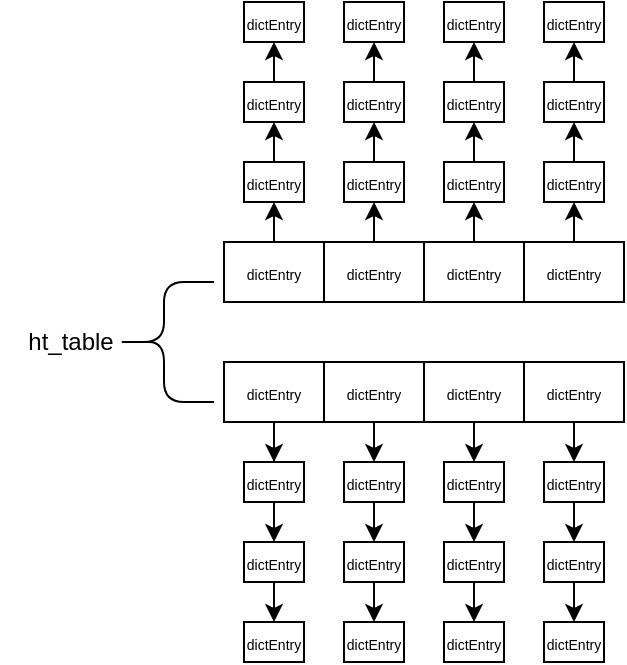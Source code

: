 <mxfile version="24.7.6">
  <diagram name="第 1 页" id="1-SlS3tyV0vHm_q7h1zd">
    <mxGraphModel dx="896" dy="1763" grid="1" gridSize="10" guides="1" tooltips="1" connect="1" arrows="1" fold="1" page="1" pageScale="1" pageWidth="827" pageHeight="1169" math="0" shadow="0">
      <root>
        <mxCell id="0" />
        <mxCell id="1" parent="0" />
        <mxCell id="YqOsHQOTy-0xBnUob16i-38" style="edgeStyle=orthogonalEdgeStyle;rounded=0;orthogonalLoop=1;jettySize=auto;html=1;entryX=0.5;entryY=0;entryDx=0;entryDy=0;" edge="1" parent="1" source="YqOsHQOTy-0xBnUob16i-1" target="YqOsHQOTy-0xBnUob16i-4">
          <mxGeometry relative="1" as="geometry" />
        </mxCell>
        <mxCell id="YqOsHQOTy-0xBnUob16i-1" value="&lt;span style=&quot;font-size: 7px; text-wrap: nowrap;&quot;&gt;dictEntry&lt;/span&gt;" style="rounded=0;whiteSpace=wrap;html=1;" vertex="1" parent="1">
          <mxGeometry x="150" y="170" width="50" height="30" as="geometry" />
        </mxCell>
        <mxCell id="YqOsHQOTy-0xBnUob16i-41" style="edgeStyle=orthogonalEdgeStyle;rounded=0;orthogonalLoop=1;jettySize=auto;html=1;exitX=0.5;exitY=1;exitDx=0;exitDy=0;entryX=0.5;entryY=0;entryDx=0;entryDy=0;" edge="1" parent="1" source="YqOsHQOTy-0xBnUob16i-2" target="YqOsHQOTy-0xBnUob16i-9">
          <mxGeometry relative="1" as="geometry" />
        </mxCell>
        <mxCell id="YqOsHQOTy-0xBnUob16i-2" value="&lt;span style=&quot;font-size: 7px; text-wrap: nowrap;&quot;&gt;dictEntry&lt;/span&gt;" style="rounded=0;whiteSpace=wrap;html=1;" vertex="1" parent="1">
          <mxGeometry x="200" y="170" width="50" height="30" as="geometry" />
        </mxCell>
        <mxCell id="YqOsHQOTy-0xBnUob16i-39" style="edgeStyle=orthogonalEdgeStyle;rounded=0;orthogonalLoop=1;jettySize=auto;html=1;exitX=0.5;exitY=1;exitDx=0;exitDy=0;entryX=0.5;entryY=0;entryDx=0;entryDy=0;" edge="1" parent="1" source="YqOsHQOTy-0xBnUob16i-4" target="YqOsHQOTy-0xBnUob16i-7">
          <mxGeometry relative="1" as="geometry" />
        </mxCell>
        <mxCell id="YqOsHQOTy-0xBnUob16i-4" value="&lt;span style=&quot;text-wrap: nowrap;&quot;&gt;&lt;font style=&quot;font-size: 7px;&quot;&gt;dictEntry&lt;/font&gt;&lt;/span&gt;" style="rounded=0;whiteSpace=wrap;html=1;" vertex="1" parent="1">
          <mxGeometry x="160" y="220" width="30" height="20" as="geometry" />
        </mxCell>
        <mxCell id="YqOsHQOTy-0xBnUob16i-40" style="edgeStyle=orthogonalEdgeStyle;rounded=0;orthogonalLoop=1;jettySize=auto;html=1;exitX=0.5;exitY=1;exitDx=0;exitDy=0;entryX=0.5;entryY=0;entryDx=0;entryDy=0;" edge="1" parent="1" source="YqOsHQOTy-0xBnUob16i-7" target="YqOsHQOTy-0xBnUob16i-8">
          <mxGeometry relative="1" as="geometry" />
        </mxCell>
        <mxCell id="YqOsHQOTy-0xBnUob16i-7" value="&lt;span style=&quot;font-size: 7px; text-wrap: nowrap;&quot;&gt;dictEntry&lt;/span&gt;" style="rounded=0;whiteSpace=wrap;html=1;" vertex="1" parent="1">
          <mxGeometry x="160" y="260" width="30" height="20" as="geometry" />
        </mxCell>
        <mxCell id="YqOsHQOTy-0xBnUob16i-8" value="&lt;span style=&quot;font-size: 7px; text-wrap: nowrap;&quot;&gt;dictEntry&lt;/span&gt;" style="rounded=0;whiteSpace=wrap;html=1;" vertex="1" parent="1">
          <mxGeometry x="160" y="300" width="30" height="20" as="geometry" />
        </mxCell>
        <mxCell id="YqOsHQOTy-0xBnUob16i-42" style="edgeStyle=orthogonalEdgeStyle;rounded=0;orthogonalLoop=1;jettySize=auto;html=1;exitX=0.5;exitY=1;exitDx=0;exitDy=0;entryX=0.5;entryY=0;entryDx=0;entryDy=0;" edge="1" parent="1" source="YqOsHQOTy-0xBnUob16i-9" target="YqOsHQOTy-0xBnUob16i-10">
          <mxGeometry relative="1" as="geometry" />
        </mxCell>
        <mxCell id="YqOsHQOTy-0xBnUob16i-9" value="&lt;span style=&quot;font-size: 7px; text-wrap: nowrap;&quot;&gt;dictEntry&lt;/span&gt;" style="rounded=0;whiteSpace=wrap;html=1;" vertex="1" parent="1">
          <mxGeometry x="210" y="220" width="30" height="20" as="geometry" />
        </mxCell>
        <mxCell id="YqOsHQOTy-0xBnUob16i-43" style="edgeStyle=orthogonalEdgeStyle;rounded=0;orthogonalLoop=1;jettySize=auto;html=1;exitX=0.5;exitY=1;exitDx=0;exitDy=0;entryX=0.5;entryY=0;entryDx=0;entryDy=0;" edge="1" parent="1" source="YqOsHQOTy-0xBnUob16i-10" target="YqOsHQOTy-0xBnUob16i-11">
          <mxGeometry relative="1" as="geometry" />
        </mxCell>
        <mxCell id="YqOsHQOTy-0xBnUob16i-10" value="&lt;span style=&quot;font-size: 7px; text-wrap: nowrap;&quot;&gt;dictEntry&lt;/span&gt;" style="rounded=0;whiteSpace=wrap;html=1;" vertex="1" parent="1">
          <mxGeometry x="210" y="260" width="30" height="20" as="geometry" />
        </mxCell>
        <mxCell id="YqOsHQOTy-0xBnUob16i-11" value="&lt;span style=&quot;font-size: 7px; text-wrap: nowrap;&quot;&gt;dictEntry&lt;/span&gt;" style="rounded=0;whiteSpace=wrap;html=1;" vertex="1" parent="1">
          <mxGeometry x="210" y="300" width="30" height="20" as="geometry" />
        </mxCell>
        <mxCell id="YqOsHQOTy-0xBnUob16i-44" style="edgeStyle=orthogonalEdgeStyle;rounded=0;orthogonalLoop=1;jettySize=auto;html=1;exitX=0.5;exitY=1;exitDx=0;exitDy=0;entryX=0.5;entryY=0;entryDx=0;entryDy=0;" edge="1" parent="1" source="YqOsHQOTy-0xBnUob16i-12" target="YqOsHQOTy-0xBnUob16i-14">
          <mxGeometry relative="1" as="geometry" />
        </mxCell>
        <mxCell id="YqOsHQOTy-0xBnUob16i-12" value="&lt;span style=&quot;font-size: 7px; text-wrap: nowrap;&quot;&gt;dictEntry&lt;/span&gt;" style="rounded=0;whiteSpace=wrap;html=1;" vertex="1" parent="1">
          <mxGeometry x="250" y="170" width="50" height="30" as="geometry" />
        </mxCell>
        <mxCell id="YqOsHQOTy-0xBnUob16i-45" style="edgeStyle=orthogonalEdgeStyle;rounded=0;orthogonalLoop=1;jettySize=auto;html=1;exitX=0.5;exitY=1;exitDx=0;exitDy=0;entryX=0.5;entryY=0;entryDx=0;entryDy=0;" edge="1" parent="1" source="YqOsHQOTy-0xBnUob16i-14" target="YqOsHQOTy-0xBnUob16i-15">
          <mxGeometry relative="1" as="geometry" />
        </mxCell>
        <mxCell id="YqOsHQOTy-0xBnUob16i-14" value="&lt;span style=&quot;font-size: 7px; text-wrap: nowrap;&quot;&gt;dictEntry&lt;/span&gt;" style="rounded=0;whiteSpace=wrap;html=1;" vertex="1" parent="1">
          <mxGeometry x="260" y="220" width="30" height="20" as="geometry" />
        </mxCell>
        <mxCell id="YqOsHQOTy-0xBnUob16i-46" style="edgeStyle=orthogonalEdgeStyle;rounded=0;orthogonalLoop=1;jettySize=auto;html=1;exitX=0.5;exitY=1;exitDx=0;exitDy=0;entryX=0.5;entryY=0;entryDx=0;entryDy=0;" edge="1" parent="1" source="YqOsHQOTy-0xBnUob16i-15" target="YqOsHQOTy-0xBnUob16i-16">
          <mxGeometry relative="1" as="geometry" />
        </mxCell>
        <mxCell id="YqOsHQOTy-0xBnUob16i-15" value="&lt;span style=&quot;font-size: 7px; text-wrap: nowrap;&quot;&gt;dictEntry&lt;/span&gt;" style="rounded=0;whiteSpace=wrap;html=1;" vertex="1" parent="1">
          <mxGeometry x="260" y="260" width="30" height="20" as="geometry" />
        </mxCell>
        <mxCell id="YqOsHQOTy-0xBnUob16i-16" value="&lt;span style=&quot;font-size: 7px; text-wrap: nowrap;&quot;&gt;dictEntry&lt;/span&gt;" style="rounded=0;whiteSpace=wrap;html=1;" vertex="1" parent="1">
          <mxGeometry x="260" y="300" width="30" height="20" as="geometry" />
        </mxCell>
        <mxCell id="YqOsHQOTy-0xBnUob16i-47" style="edgeStyle=orthogonalEdgeStyle;rounded=0;orthogonalLoop=1;jettySize=auto;html=1;exitX=0.5;exitY=1;exitDx=0;exitDy=0;entryX=0.5;entryY=0;entryDx=0;entryDy=0;" edge="1" parent="1" source="YqOsHQOTy-0xBnUob16i-17" target="YqOsHQOTy-0xBnUob16i-19">
          <mxGeometry relative="1" as="geometry" />
        </mxCell>
        <mxCell id="YqOsHQOTy-0xBnUob16i-17" value="&lt;span style=&quot;font-size: 7px; text-wrap: nowrap;&quot;&gt;dictEntry&lt;/span&gt;" style="rounded=0;whiteSpace=wrap;html=1;" vertex="1" parent="1">
          <mxGeometry x="300" y="170" width="50" height="30" as="geometry" />
        </mxCell>
        <mxCell id="YqOsHQOTy-0xBnUob16i-48" style="edgeStyle=orthogonalEdgeStyle;rounded=0;orthogonalLoop=1;jettySize=auto;html=1;exitX=0.5;exitY=1;exitDx=0;exitDy=0;entryX=0.5;entryY=0;entryDx=0;entryDy=0;" edge="1" parent="1" source="YqOsHQOTy-0xBnUob16i-19" target="YqOsHQOTy-0xBnUob16i-20">
          <mxGeometry relative="1" as="geometry" />
        </mxCell>
        <mxCell id="YqOsHQOTy-0xBnUob16i-19" value="&lt;span style=&quot;font-size: 7px; text-wrap: nowrap;&quot;&gt;dictEntry&lt;/span&gt;" style="rounded=0;whiteSpace=wrap;html=1;" vertex="1" parent="1">
          <mxGeometry x="310" y="220" width="30" height="20" as="geometry" />
        </mxCell>
        <mxCell id="YqOsHQOTy-0xBnUob16i-49" style="edgeStyle=orthogonalEdgeStyle;rounded=0;orthogonalLoop=1;jettySize=auto;html=1;exitX=0.5;exitY=1;exitDx=0;exitDy=0;entryX=0.5;entryY=0;entryDx=0;entryDy=0;" edge="1" parent="1" source="YqOsHQOTy-0xBnUob16i-20" target="YqOsHQOTy-0xBnUob16i-21">
          <mxGeometry relative="1" as="geometry" />
        </mxCell>
        <mxCell id="YqOsHQOTy-0xBnUob16i-20" value="&lt;span style=&quot;font-size: 7px; text-wrap: nowrap;&quot;&gt;dictEntry&lt;/span&gt;" style="rounded=0;whiteSpace=wrap;html=1;" vertex="1" parent="1">
          <mxGeometry x="310" y="260" width="30" height="20" as="geometry" />
        </mxCell>
        <mxCell id="YqOsHQOTy-0xBnUob16i-21" value="&lt;span style=&quot;font-size: 7px; text-wrap: nowrap;&quot;&gt;dictEntry&lt;/span&gt;" style="rounded=0;whiteSpace=wrap;html=1;" vertex="1" parent="1">
          <mxGeometry x="310" y="300" width="30" height="20" as="geometry" />
        </mxCell>
        <mxCell id="YqOsHQOTy-0xBnUob16i-50" style="edgeStyle=orthogonalEdgeStyle;rounded=0;orthogonalLoop=1;jettySize=auto;html=1;exitX=0.5;exitY=0;exitDx=0;exitDy=0;entryX=0.5;entryY=1;entryDx=0;entryDy=0;" edge="1" parent="1" source="YqOsHQOTy-0xBnUob16i-22" target="YqOsHQOTy-0xBnUob16i-26">
          <mxGeometry relative="1" as="geometry" />
        </mxCell>
        <mxCell id="YqOsHQOTy-0xBnUob16i-22" value="&lt;span style=&quot;font-size: 7px; text-wrap: nowrap;&quot;&gt;dictEntry&lt;/span&gt;" style="rounded=0;whiteSpace=wrap;html=1;" vertex="1" parent="1">
          <mxGeometry x="150" y="110" width="50" height="30" as="geometry" />
        </mxCell>
        <mxCell id="YqOsHQOTy-0xBnUob16i-54" style="edgeStyle=orthogonalEdgeStyle;rounded=0;orthogonalLoop=1;jettySize=auto;html=1;exitX=0.5;exitY=0;exitDx=0;exitDy=0;entryX=0.5;entryY=1;entryDx=0;entryDy=0;" edge="1" parent="1" source="YqOsHQOTy-0xBnUob16i-23" target="YqOsHQOTy-0xBnUob16i-29">
          <mxGeometry relative="1" as="geometry" />
        </mxCell>
        <mxCell id="YqOsHQOTy-0xBnUob16i-23" value="&lt;span style=&quot;font-size: 7px; text-wrap: nowrap;&quot;&gt;dictEntry&lt;/span&gt;" style="rounded=0;whiteSpace=wrap;html=1;" vertex="1" parent="1">
          <mxGeometry x="200" y="110" width="50" height="30" as="geometry" />
        </mxCell>
        <mxCell id="YqOsHQOTy-0xBnUob16i-24" value="&lt;span style=&quot;font-size: 7px; text-wrap: nowrap;&quot;&gt;dictEntry&lt;/span&gt;" style="rounded=0;whiteSpace=wrap;html=1;" vertex="1" parent="1">
          <mxGeometry x="160" y="-10" width="30" height="20" as="geometry" />
        </mxCell>
        <mxCell id="YqOsHQOTy-0xBnUob16i-53" style="edgeStyle=orthogonalEdgeStyle;rounded=0;orthogonalLoop=1;jettySize=auto;html=1;exitX=0.5;exitY=0;exitDx=0;exitDy=0;entryX=0.5;entryY=1;entryDx=0;entryDy=0;" edge="1" parent="1" source="YqOsHQOTy-0xBnUob16i-25" target="YqOsHQOTy-0xBnUob16i-24">
          <mxGeometry relative="1" as="geometry" />
        </mxCell>
        <mxCell id="YqOsHQOTy-0xBnUob16i-25" value="&lt;span style=&quot;font-size: 7px; text-wrap: nowrap;&quot;&gt;dictEntry&lt;/span&gt;" style="rounded=0;whiteSpace=wrap;html=1;" vertex="1" parent="1">
          <mxGeometry x="160" y="30" width="30" height="20" as="geometry" />
        </mxCell>
        <mxCell id="YqOsHQOTy-0xBnUob16i-51" style="edgeStyle=orthogonalEdgeStyle;rounded=0;orthogonalLoop=1;jettySize=auto;html=1;exitX=0.5;exitY=0;exitDx=0;exitDy=0;entryX=0.5;entryY=1;entryDx=0;entryDy=0;" edge="1" parent="1" source="YqOsHQOTy-0xBnUob16i-26" target="YqOsHQOTy-0xBnUob16i-25">
          <mxGeometry relative="1" as="geometry" />
        </mxCell>
        <mxCell id="YqOsHQOTy-0xBnUob16i-26" value="&lt;span style=&quot;font-size: 7px; text-wrap: nowrap;&quot;&gt;dictEntry&lt;/span&gt;" style="rounded=0;whiteSpace=wrap;html=1;" vertex="1" parent="1">
          <mxGeometry x="160" y="70" width="30" height="20" as="geometry" />
        </mxCell>
        <mxCell id="YqOsHQOTy-0xBnUob16i-27" value="&lt;span style=&quot;font-size: 7px; text-wrap: nowrap;&quot;&gt;dictEntry&lt;/span&gt;" style="rounded=0;whiteSpace=wrap;html=1;" vertex="1" parent="1">
          <mxGeometry x="210" y="-10" width="30" height="20" as="geometry" />
        </mxCell>
        <mxCell id="YqOsHQOTy-0xBnUob16i-56" style="edgeStyle=orthogonalEdgeStyle;rounded=0;orthogonalLoop=1;jettySize=auto;html=1;exitX=0.5;exitY=0;exitDx=0;exitDy=0;entryX=0.5;entryY=1;entryDx=0;entryDy=0;" edge="1" parent="1" source="YqOsHQOTy-0xBnUob16i-28" target="YqOsHQOTy-0xBnUob16i-27">
          <mxGeometry relative="1" as="geometry" />
        </mxCell>
        <mxCell id="YqOsHQOTy-0xBnUob16i-28" value="&lt;span style=&quot;font-size: 7px; text-wrap: nowrap;&quot;&gt;dictEntry&lt;/span&gt;" style="rounded=0;whiteSpace=wrap;html=1;" vertex="1" parent="1">
          <mxGeometry x="210" y="30" width="30" height="20" as="geometry" />
        </mxCell>
        <mxCell id="YqOsHQOTy-0xBnUob16i-55" style="edgeStyle=orthogonalEdgeStyle;rounded=0;orthogonalLoop=1;jettySize=auto;html=1;exitX=0.5;exitY=0;exitDx=0;exitDy=0;entryX=0.5;entryY=1;entryDx=0;entryDy=0;" edge="1" parent="1" source="YqOsHQOTy-0xBnUob16i-29" target="YqOsHQOTy-0xBnUob16i-28">
          <mxGeometry relative="1" as="geometry" />
        </mxCell>
        <mxCell id="YqOsHQOTy-0xBnUob16i-29" value="&lt;span style=&quot;font-size: 7px; text-wrap: nowrap;&quot;&gt;dictEntry&lt;/span&gt;" style="rounded=0;whiteSpace=wrap;html=1;" vertex="1" parent="1">
          <mxGeometry x="210" y="70" width="30" height="20" as="geometry" />
        </mxCell>
        <mxCell id="YqOsHQOTy-0xBnUob16i-57" style="edgeStyle=orthogonalEdgeStyle;rounded=0;orthogonalLoop=1;jettySize=auto;html=1;exitX=0.5;exitY=0;exitDx=0;exitDy=0;entryX=0.5;entryY=1;entryDx=0;entryDy=0;" edge="1" parent="1" source="YqOsHQOTy-0xBnUob16i-30" target="YqOsHQOTy-0xBnUob16i-33">
          <mxGeometry relative="1" as="geometry" />
        </mxCell>
        <mxCell id="YqOsHQOTy-0xBnUob16i-30" value="&lt;span style=&quot;font-size: 7px; text-wrap: nowrap;&quot;&gt;dictEntry&lt;/span&gt;" style="rounded=0;whiteSpace=wrap;html=1;" vertex="1" parent="1">
          <mxGeometry x="250" y="110" width="50" height="30" as="geometry" />
        </mxCell>
        <mxCell id="YqOsHQOTy-0xBnUob16i-31" value="&lt;span style=&quot;font-size: 7px; text-wrap: nowrap;&quot;&gt;dictEntry&lt;/span&gt;" style="rounded=0;whiteSpace=wrap;html=1;" vertex="1" parent="1">
          <mxGeometry x="260" y="-10" width="30" height="20" as="geometry" />
        </mxCell>
        <mxCell id="YqOsHQOTy-0xBnUob16i-59" style="edgeStyle=orthogonalEdgeStyle;rounded=0;orthogonalLoop=1;jettySize=auto;html=1;exitX=0.5;exitY=0;exitDx=0;exitDy=0;entryX=0.5;entryY=1;entryDx=0;entryDy=0;" edge="1" parent="1" source="YqOsHQOTy-0xBnUob16i-32" target="YqOsHQOTy-0xBnUob16i-31">
          <mxGeometry relative="1" as="geometry" />
        </mxCell>
        <mxCell id="YqOsHQOTy-0xBnUob16i-32" value="&lt;span style=&quot;font-size: 7px; text-wrap: nowrap;&quot;&gt;dictEntry&lt;/span&gt;" style="rounded=0;whiteSpace=wrap;html=1;" vertex="1" parent="1">
          <mxGeometry x="260" y="30" width="30" height="20" as="geometry" />
        </mxCell>
        <mxCell id="YqOsHQOTy-0xBnUob16i-58" style="edgeStyle=orthogonalEdgeStyle;rounded=0;orthogonalLoop=1;jettySize=auto;html=1;exitX=0.5;exitY=0;exitDx=0;exitDy=0;entryX=0.5;entryY=1;entryDx=0;entryDy=0;" edge="1" parent="1" source="YqOsHQOTy-0xBnUob16i-33" target="YqOsHQOTy-0xBnUob16i-32">
          <mxGeometry relative="1" as="geometry" />
        </mxCell>
        <mxCell id="YqOsHQOTy-0xBnUob16i-33" value="&lt;span style=&quot;font-size: 7px; text-wrap: nowrap;&quot;&gt;dictEntry&lt;/span&gt;" style="rounded=0;whiteSpace=wrap;html=1;" vertex="1" parent="1">
          <mxGeometry x="260" y="70" width="30" height="20" as="geometry" />
        </mxCell>
        <mxCell id="YqOsHQOTy-0xBnUob16i-60" style="edgeStyle=orthogonalEdgeStyle;rounded=0;orthogonalLoop=1;jettySize=auto;html=1;exitX=0.5;exitY=0;exitDx=0;exitDy=0;entryX=0.5;entryY=1;entryDx=0;entryDy=0;" edge="1" parent="1" source="YqOsHQOTy-0xBnUob16i-34" target="YqOsHQOTy-0xBnUob16i-37">
          <mxGeometry relative="1" as="geometry" />
        </mxCell>
        <mxCell id="YqOsHQOTy-0xBnUob16i-34" value="&lt;span style=&quot;font-size: 7px; text-wrap: nowrap;&quot;&gt;dictEntry&lt;/span&gt;" style="rounded=0;whiteSpace=wrap;html=1;" vertex="1" parent="1">
          <mxGeometry x="300" y="110" width="50" height="30" as="geometry" />
        </mxCell>
        <mxCell id="YqOsHQOTy-0xBnUob16i-35" value="&lt;span style=&quot;font-size: 7px; text-wrap: nowrap;&quot;&gt;dictEntry&lt;/span&gt;" style="rounded=0;whiteSpace=wrap;html=1;" vertex="1" parent="1">
          <mxGeometry x="310" y="-10" width="30" height="20" as="geometry" />
        </mxCell>
        <mxCell id="YqOsHQOTy-0xBnUob16i-62" style="edgeStyle=orthogonalEdgeStyle;rounded=0;orthogonalLoop=1;jettySize=auto;html=1;exitX=0.5;exitY=0;exitDx=0;exitDy=0;entryX=0.5;entryY=1;entryDx=0;entryDy=0;" edge="1" parent="1" source="YqOsHQOTy-0xBnUob16i-36" target="YqOsHQOTy-0xBnUob16i-35">
          <mxGeometry relative="1" as="geometry" />
        </mxCell>
        <mxCell id="YqOsHQOTy-0xBnUob16i-36" value="&lt;span style=&quot;font-size: 7px; text-wrap: nowrap;&quot;&gt;dictEntry&lt;/span&gt;" style="rounded=0;whiteSpace=wrap;html=1;" vertex="1" parent="1">
          <mxGeometry x="310" y="30" width="30" height="20" as="geometry" />
        </mxCell>
        <mxCell id="YqOsHQOTy-0xBnUob16i-61" style="edgeStyle=orthogonalEdgeStyle;rounded=0;orthogonalLoop=1;jettySize=auto;html=1;exitX=0.5;exitY=0;exitDx=0;exitDy=0;entryX=0.5;entryY=1;entryDx=0;entryDy=0;" edge="1" parent="1" source="YqOsHQOTy-0xBnUob16i-37" target="YqOsHQOTy-0xBnUob16i-36">
          <mxGeometry relative="1" as="geometry" />
        </mxCell>
        <mxCell id="YqOsHQOTy-0xBnUob16i-37" value="&lt;span style=&quot;font-size: 7px; text-wrap: nowrap;&quot;&gt;dictEntry&lt;/span&gt;" style="rounded=0;whiteSpace=wrap;html=1;" vertex="1" parent="1">
          <mxGeometry x="310" y="70" width="30" height="20" as="geometry" />
        </mxCell>
        <mxCell id="YqOsHQOTy-0xBnUob16i-64" value="" style="shape=curlyBracket;whiteSpace=wrap;html=1;rounded=1;labelPosition=left;verticalLabelPosition=middle;align=right;verticalAlign=middle;" vertex="1" parent="1">
          <mxGeometry x="95" y="130" width="50" height="60" as="geometry" />
        </mxCell>
        <mxCell id="YqOsHQOTy-0xBnUob16i-65" value="ht_table" style="text;html=1;align=center;verticalAlign=middle;resizable=0;points=[];autosize=1;strokeColor=none;fillColor=none;" vertex="1" parent="1">
          <mxGeometry x="38" y="145" width="70" height="30" as="geometry" />
        </mxCell>
      </root>
    </mxGraphModel>
  </diagram>
</mxfile>
